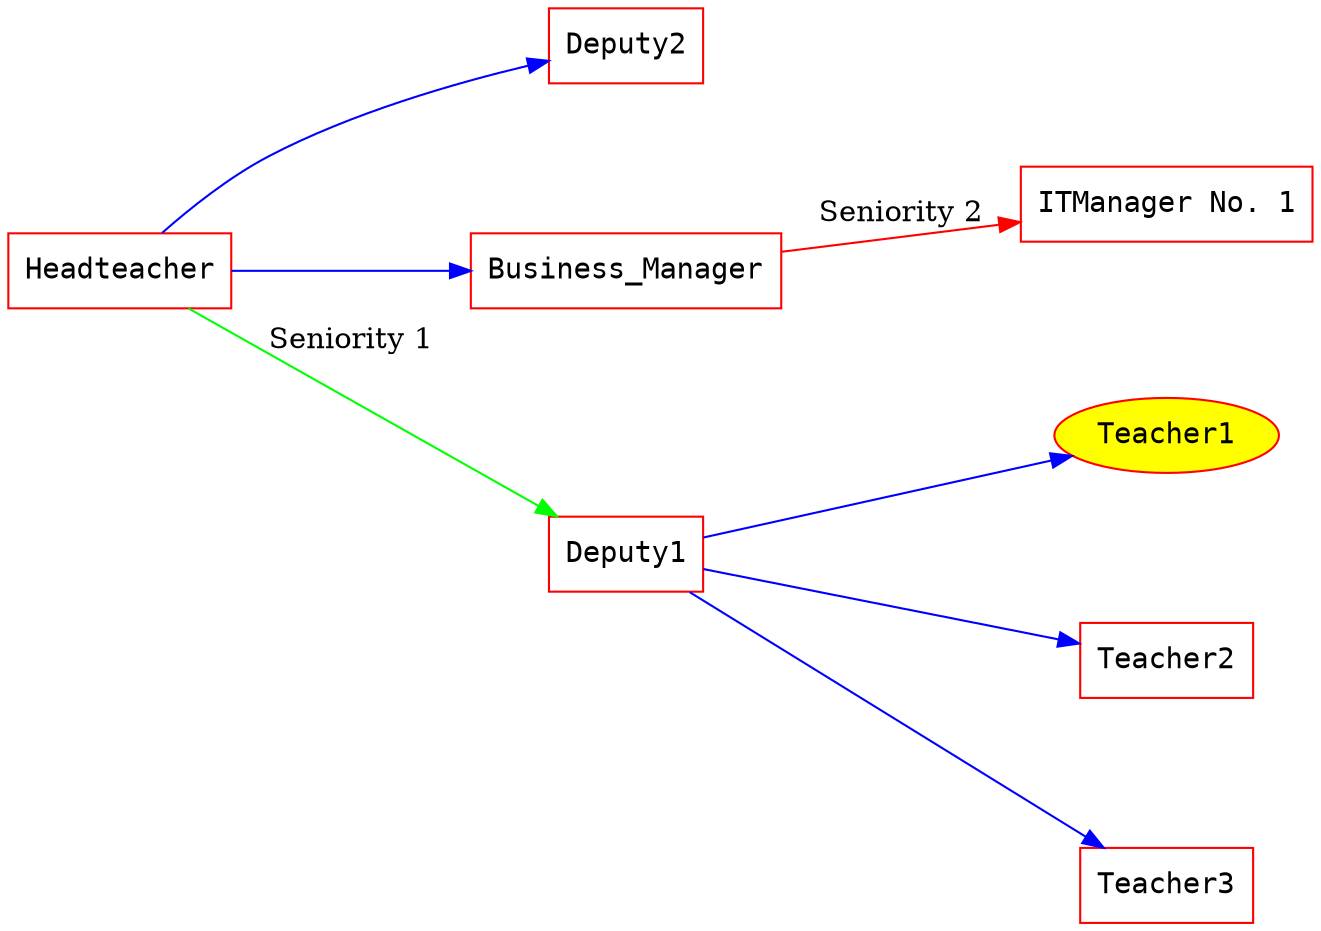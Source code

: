 digraph example_04_hierarchy_LR {

  // ====================================================
  // Settings digraph-wide (globally)
  // ====================================================
  // (1) Set orientation to Left-to-Right
  rankdir= LR;

  // (2) Set separation between nodes
	nodesep=1.0;

	// (3) Set all nodes globally with these attributes
	node [color=Red, fontname=Courier, shape=box];

	// (4) Set all edges globally with these attributes
	edge [color=Blue, style=line];

	// ====================================================
	// Define the nodes and its connections on-the-fly
  // Use underscore and not hyphen for node names
  // Use string double quotes for node names with spaces
  // Can label edges on the fly
	// ====================================================
	Headteacher -> {Deputy2, Business_Manager};

  // Overrides global edge settings
  Headteacher -> Deputy1 [label="Seniority 1", color=Green];

	Deputy1 -> {Teacher1, Teacher2, Teacher3};

  // Overrides global node settings
  Teacher1 [shape=oval, style=filled, fillcolor=yellow];

	Business_Manager -> "ITManager No. 1" [label="Seniority 2", color=Red];

	// Set specified nodes on the same level
	// ====================================================
	{rank=same; "ITManager No. 1", Teacher1, Teacher2, Teacher3};

}
